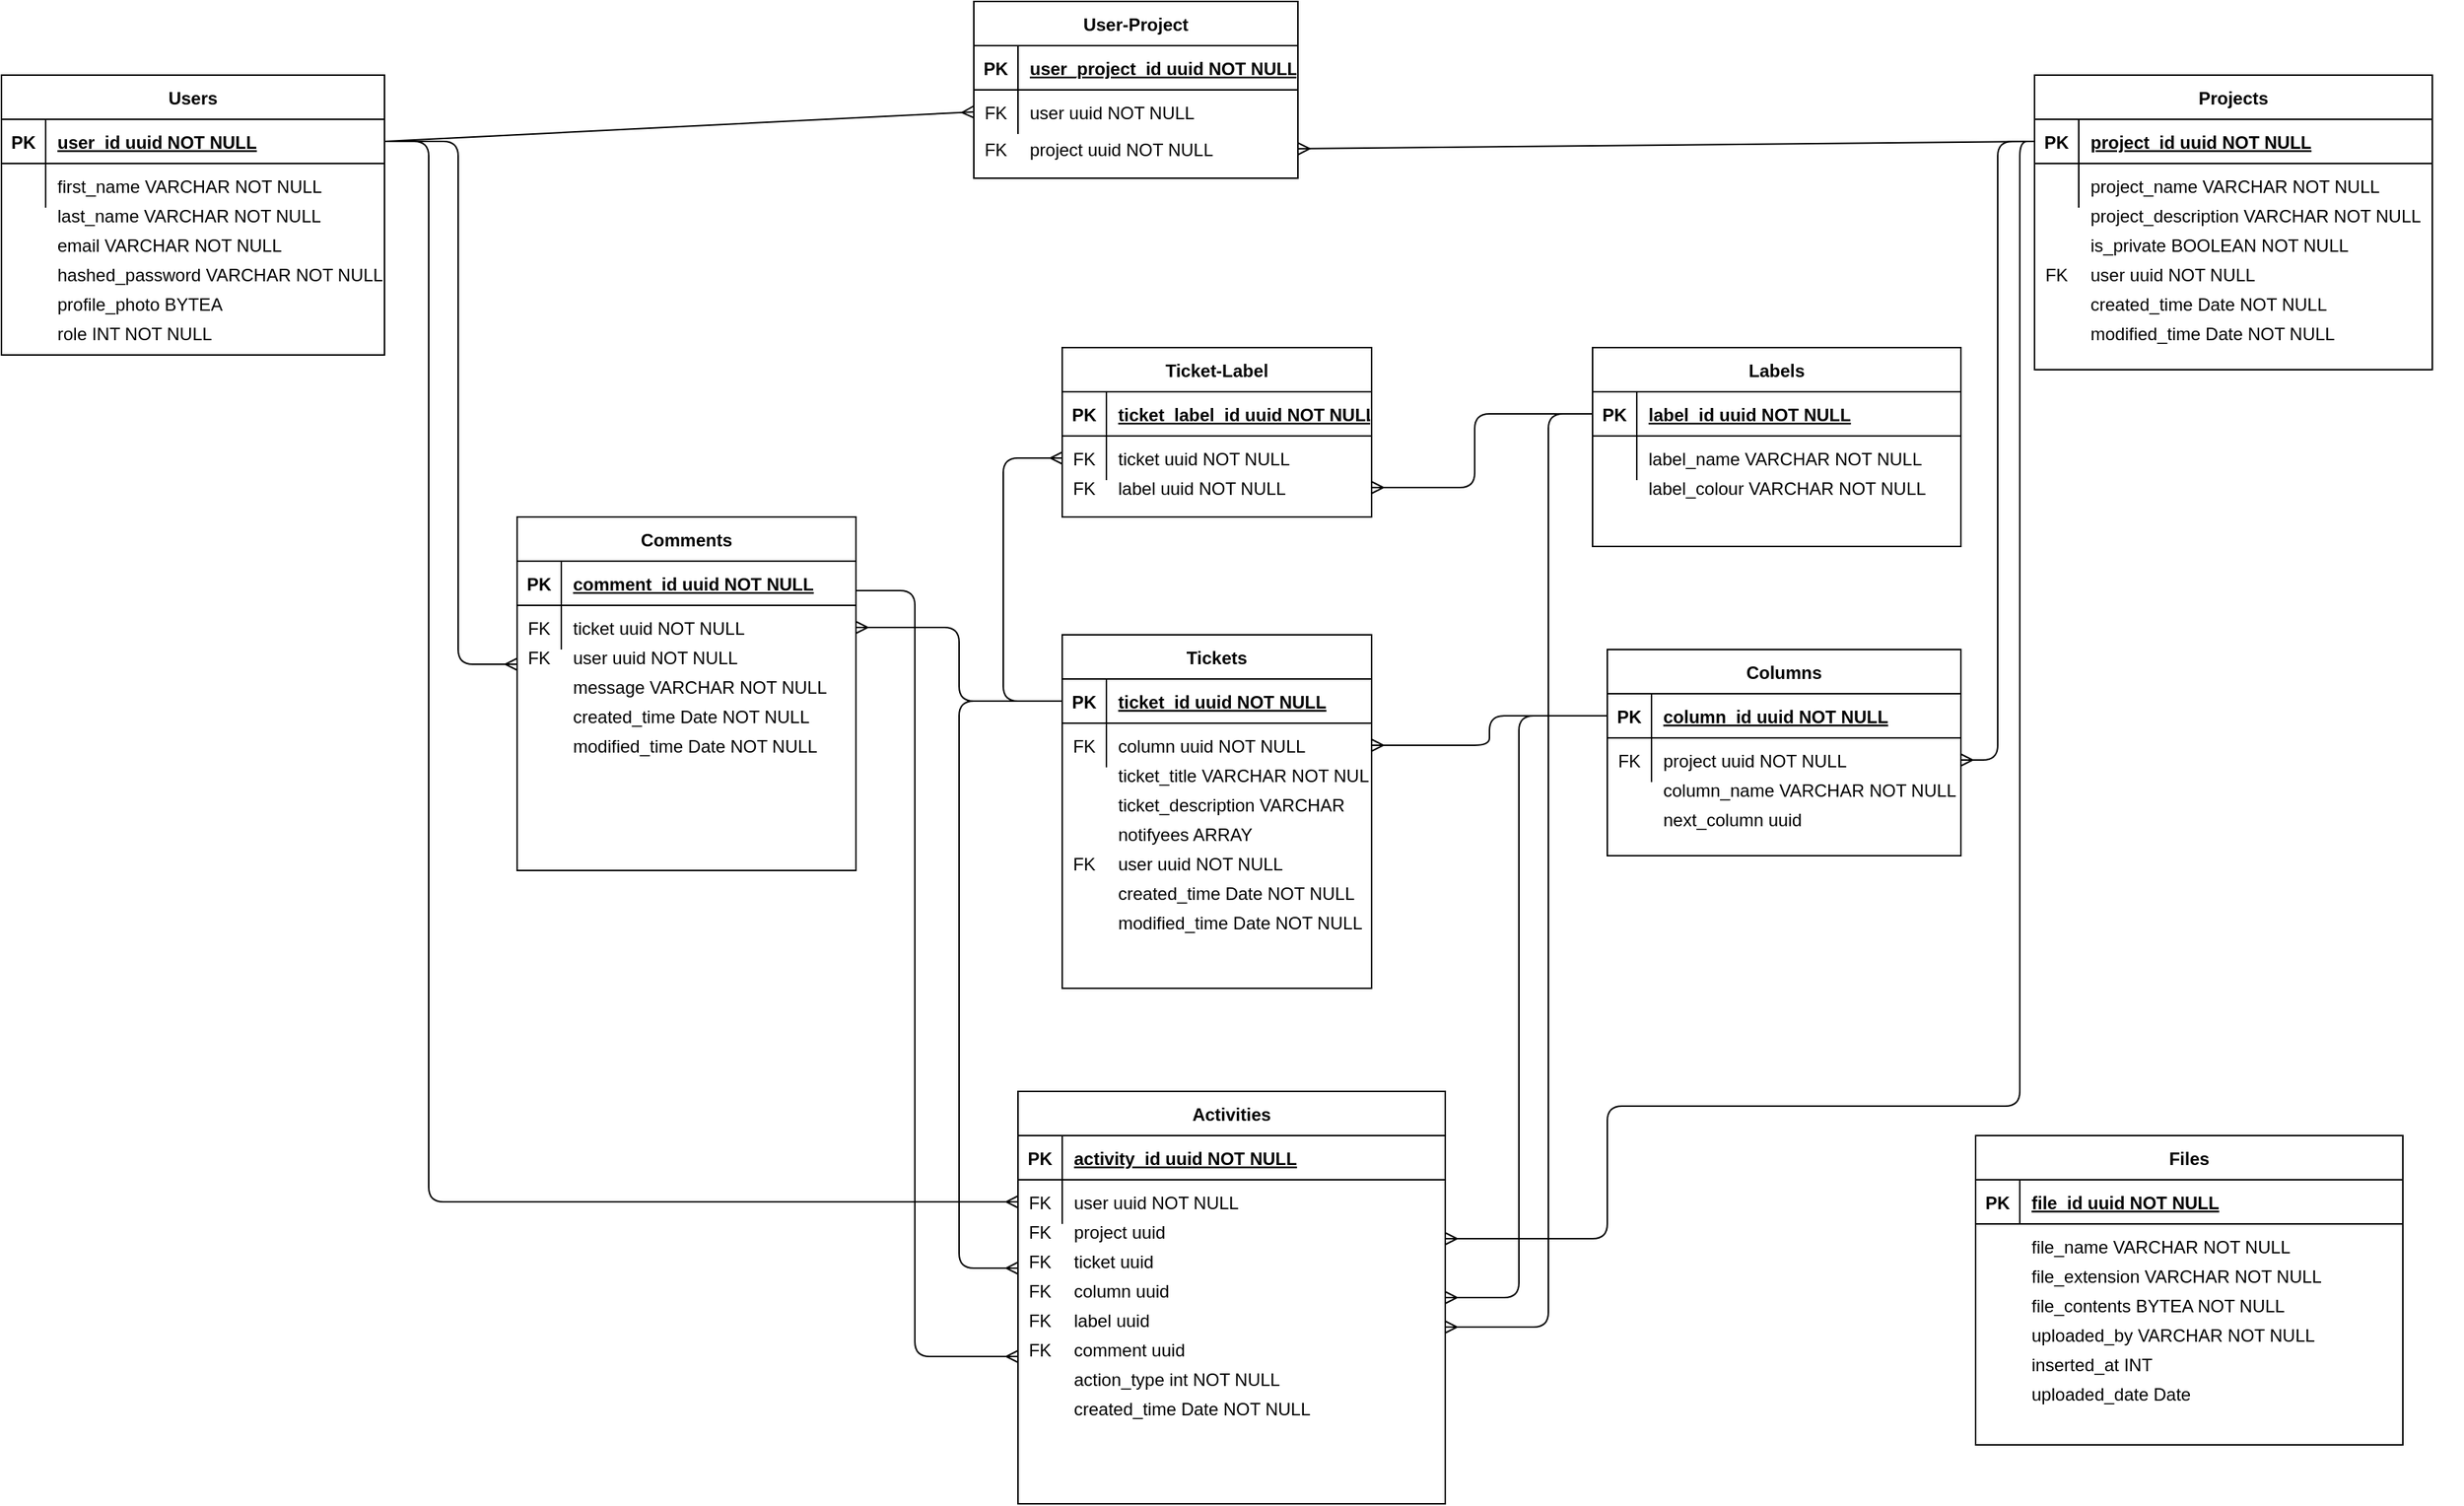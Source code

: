 <mxfile version="13.6.9" type="github">
  <diagram id="R2lEEEUBdFMjLlhIrx00" name="Page-1">
    <mxGraphModel dx="1278" dy="548" grid="1" gridSize="10" guides="1" tooltips="1" connect="1" arrows="1" fold="1" page="1" pageScale="1" pageWidth="850" pageHeight="1100" math="0" shadow="0" extFonts="Permanent Marker^https://fonts.googleapis.com/css?family=Permanent+Marker">
      <root>
        <mxCell id="0" />
        <mxCell id="1" parent="0" />
        <mxCell id="B6y-D5gSoSHr-RNbPVT_-36" value="email VARCHAR NOT NULL" style="shape=partialRectangle;overflow=hidden;connectable=0;fillColor=none;top=0;left=0;bottom=0;right=0;align=left;spacingLeft=6;" parent="1" vertex="1">
          <mxGeometry x="50.0" y="200" width="220" height="30" as="geometry" />
        </mxCell>
        <mxCell id="B6y-D5gSoSHr-RNbPVT_-37" value="hashed_password VARCHAR NOT NULL" style="shape=partialRectangle;overflow=hidden;connectable=0;fillColor=none;top=0;left=0;bottom=0;right=0;align=left;spacingLeft=6;" parent="1" vertex="1">
          <mxGeometry x="50" y="220" width="270" height="30" as="geometry" />
        </mxCell>
        <mxCell id="B6y-D5gSoSHr-RNbPVT_-39" value="" style="shape=partialRectangle;collapsible=0;dropTarget=0;pointerEvents=0;fillColor=none;points=[[0,0.5],[1,0.5]];portConstraint=eastwest;top=0;left=0;right=0;bottom=0;" parent="1" vertex="1">
          <mxGeometry x="20" y="180" width="250.0" height="30" as="geometry" />
        </mxCell>
        <mxCell id="B6y-D5gSoSHr-RNbPVT_-40" value="" style="shape=partialRectangle;overflow=hidden;connectable=0;fillColor=none;top=0;left=0;bottom=0;right=0;" parent="B6y-D5gSoSHr-RNbPVT_-39" vertex="1">
          <mxGeometry width="30.0" height="30" as="geometry" />
        </mxCell>
        <mxCell id="B6y-D5gSoSHr-RNbPVT_-41" value="last_name VARCHAR NOT NULL" style="shape=partialRectangle;overflow=hidden;connectable=0;fillColor=none;top=0;left=0;bottom=0;right=0;align=left;spacingLeft=6;" parent="B6y-D5gSoSHr-RNbPVT_-39" vertex="1">
          <mxGeometry x="30.0" width="220" height="30" as="geometry" />
        </mxCell>
        <mxCell id="B6y-D5gSoSHr-RNbPVT_-42" value="profile_photo BYTEA" style="shape=partialRectangle;overflow=hidden;connectable=0;fillColor=none;top=0;left=0;bottom=0;right=0;align=left;spacingLeft=6;" parent="1" vertex="1">
          <mxGeometry x="50" y="230" width="230" height="50" as="geometry" />
        </mxCell>
        <mxCell id="B6y-D5gSoSHr-RNbPVT_-71" value="" style="shape=partialRectangle;overflow=hidden;connectable=0;fillColor=none;top=0;left=0;bottom=0;right=0;align=left;spacingLeft=6;" parent="1" vertex="1">
          <mxGeometry x="650.0" y="90" width="290.0" height="30" as="geometry" />
        </mxCell>
        <mxCell id="B6y-D5gSoSHr-RNbPVT_-77" value="project_description VARCHAR NOT NULL" style="shape=partialRectangle;overflow=hidden;connectable=0;fillColor=none;top=0;left=0;bottom=0;right=0;align=left;spacingLeft=6;" parent="1" vertex="1">
          <mxGeometry x="1430" y="180" width="240" height="30" as="geometry" />
        </mxCell>
        <mxCell id="B6y-D5gSoSHr-RNbPVT_-79" value="is_private BOOLEAN NOT NULL" style="shape=partialRectangle;overflow=hidden;connectable=0;fillColor=none;top=0;left=0;bottom=0;right=0;align=left;spacingLeft=6;" parent="1" vertex="1">
          <mxGeometry x="1430" y="200" width="240" height="30" as="geometry" />
        </mxCell>
        <mxCell id="B6y-D5gSoSHr-RNbPVT_-88" value="" style="shape=partialRectangle;collapsible=0;dropTarget=0;pointerEvents=0;fillColor=none;points=[[0,0.5],[1,0.5]];portConstraint=eastwest;top=0;left=0;right=0;bottom=0;" parent="1" vertex="1">
          <mxGeometry x="680" y="135" width="280" height="30" as="geometry" />
        </mxCell>
        <mxCell id="B6y-D5gSoSHr-RNbPVT_-89" value="FK" style="shape=partialRectangle;overflow=hidden;connectable=0;fillColor=none;top=0;left=0;bottom=0;right=0;" parent="B6y-D5gSoSHr-RNbPVT_-88" vertex="1">
          <mxGeometry width="30" height="30" as="geometry" />
        </mxCell>
        <mxCell id="B6y-D5gSoSHr-RNbPVT_-90" value="project uuid NOT NULL" style="shape=partialRectangle;overflow=hidden;connectable=0;fillColor=none;top=0;left=0;bottom=0;right=0;align=left;spacingLeft=6;" parent="B6y-D5gSoSHr-RNbPVT_-88" vertex="1">
          <mxGeometry x="30" width="250" height="30" as="geometry" />
        </mxCell>
        <mxCell id="B6y-D5gSoSHr-RNbPVT_-93" value="" style="fontSize=12;html=1;endArrow=ERmany;exitX=1;exitY=0.5;exitDx=0;exitDy=0;entryX=0;entryY=0.5;entryDx=0;entryDy=0;" parent="1" source="C-vyLk0tnHw3VtMMgP7b-24" target="B6y-D5gSoSHr-RNbPVT_-61" edge="1">
          <mxGeometry width="100" height="100" relative="1" as="geometry">
            <mxPoint x="720" y="250" as="sourcePoint" />
            <mxPoint x="820" y="150" as="targetPoint" />
          </mxGeometry>
        </mxCell>
        <mxCell id="B6y-D5gSoSHr-RNbPVT_-111" value="" style="edgeStyle=orthogonalEdgeStyle;fontSize=12;html=1;endArrow=ERmany;endFill=0;exitX=0;exitY=0.5;exitDx=0;exitDy=0;entryX=1;entryY=0.5;entryDx=0;entryDy=0;" parent="1" source="B6y-D5gSoSHr-RNbPVT_-51" target="B6y-D5gSoSHr-RNbPVT_-85" edge="1">
          <mxGeometry width="100" height="100" relative="1" as="geometry">
            <mxPoint x="920" y="740" as="sourcePoint" />
            <mxPoint x="1020" y="640" as="targetPoint" />
          </mxGeometry>
        </mxCell>
        <mxCell id="B6y-D5gSoSHr-RNbPVT_-43" value="Projects" style="shape=table;startSize=30;container=1;collapsible=1;childLayout=tableLayout;fixedRows=1;rowLines=0;fontStyle=1;align=center;resizeLast=1;" parent="1" vertex="1">
          <mxGeometry x="1400" y="100" width="270" height="200" as="geometry" />
        </mxCell>
        <mxCell id="B6y-D5gSoSHr-RNbPVT_-44" value="" style="shape=partialRectangle;collapsible=0;dropTarget=0;pointerEvents=0;fillColor=none;points=[[0,0.5],[1,0.5]];portConstraint=eastwest;top=0;left=0;right=0;bottom=1;" parent="B6y-D5gSoSHr-RNbPVT_-43" vertex="1">
          <mxGeometry y="30" width="270" height="30" as="geometry" />
        </mxCell>
        <mxCell id="B6y-D5gSoSHr-RNbPVT_-45" value="PK" style="shape=partialRectangle;overflow=hidden;connectable=0;fillColor=none;top=0;left=0;bottom=0;right=0;fontStyle=1;" parent="B6y-D5gSoSHr-RNbPVT_-44" vertex="1">
          <mxGeometry width="30.0" height="30" as="geometry" />
        </mxCell>
        <mxCell id="B6y-D5gSoSHr-RNbPVT_-46" value="project_id uuid NOT NULL" style="shape=partialRectangle;overflow=hidden;connectable=0;fillColor=none;top=0;left=0;bottom=0;right=0;align=left;spacingLeft=6;fontStyle=5;" parent="B6y-D5gSoSHr-RNbPVT_-44" vertex="1">
          <mxGeometry x="30.0" width="240.0" height="30" as="geometry" />
        </mxCell>
        <mxCell id="B6y-D5gSoSHr-RNbPVT_-47" value="" style="shape=partialRectangle;collapsible=0;dropTarget=0;pointerEvents=0;fillColor=none;points=[[0,0.5],[1,0.5]];portConstraint=eastwest;top=0;left=0;right=0;bottom=0;" parent="B6y-D5gSoSHr-RNbPVT_-43" vertex="1">
          <mxGeometry y="60" width="270" height="30" as="geometry" />
        </mxCell>
        <mxCell id="B6y-D5gSoSHr-RNbPVT_-48" value="" style="shape=partialRectangle;overflow=hidden;connectable=0;fillColor=none;top=0;left=0;bottom=0;right=0;" parent="B6y-D5gSoSHr-RNbPVT_-47" vertex="1">
          <mxGeometry width="30.0" height="30" as="geometry" />
        </mxCell>
        <mxCell id="B6y-D5gSoSHr-RNbPVT_-49" value="project_name VARCHAR NOT NULL" style="shape=partialRectangle;overflow=hidden;connectable=0;fillColor=none;top=0;left=0;bottom=0;right=0;align=left;spacingLeft=6;" parent="B6y-D5gSoSHr-RNbPVT_-47" vertex="1">
          <mxGeometry x="30.0" width="240.0" height="30" as="geometry" />
        </mxCell>
        <mxCell id="B6y-D5gSoSHr-RNbPVT_-139" value="ticket_title VARCHAR NOT NULL" style="shape=partialRectangle;overflow=hidden;connectable=0;fillColor=none;top=0;left=0;bottom=0;right=0;align=left;spacingLeft=6;" parent="1" vertex="1">
          <mxGeometry x="770" y="560" width="180" height="30" as="geometry" />
        </mxCell>
        <mxCell id="B6y-D5gSoSHr-RNbPVT_-140" value="ticket_description VARCHAR" style="shape=partialRectangle;overflow=hidden;connectable=0;fillColor=none;top=0;left=0;bottom=0;right=0;align=left;spacingLeft=6;" parent="1" vertex="1">
          <mxGeometry x="770" y="580" width="180" height="30" as="geometry" />
        </mxCell>
        <mxCell id="B6y-D5gSoSHr-RNbPVT_-141" value="notifyees ARRAY" style="shape=partialRectangle;overflow=hidden;connectable=0;fillColor=none;top=0;left=0;bottom=0;right=0;align=left;spacingLeft=6;" parent="1" vertex="1">
          <mxGeometry x="770" y="600" width="180" height="30" as="geometry" />
        </mxCell>
        <mxCell id="B6y-D5gSoSHr-RNbPVT_-142" value="FK" style="shape=partialRectangle;overflow=hidden;connectable=0;fillColor=none;top=0;left=0;bottom=0;right=0;" parent="1" vertex="1">
          <mxGeometry x="740" y="365" width="30.0" height="30" as="geometry" />
        </mxCell>
        <mxCell id="B6y-D5gSoSHr-RNbPVT_-143" value="label uuid NOT NULL" style="shape=partialRectangle;overflow=hidden;connectable=0;fillColor=none;top=0;left=0;bottom=0;right=0;align=left;spacingLeft=6;" parent="1" vertex="1">
          <mxGeometry x="770" y="365" width="180" height="30" as="geometry" />
        </mxCell>
        <mxCell id="B6y-D5gSoSHr-RNbPVT_-144" value="" style="fontSize=12;html=1;endArrow=none;startArrow=ERmany;startFill=0;endFill=0;entryX=0;entryY=0.5;entryDx=0;entryDy=0;edgeStyle=orthogonalEdgeStyle;" parent="1" target="B6y-D5gSoSHr-RNbPVT_-129" edge="1">
          <mxGeometry width="100" height="100" relative="1" as="geometry">
            <mxPoint x="950" y="380" as="sourcePoint" />
            <mxPoint x="710" y="575" as="targetPoint" />
            <Array as="points">
              <mxPoint x="1020" y="380" />
              <mxPoint x="1020" y="330" />
            </Array>
          </mxGeometry>
        </mxCell>
        <mxCell id="B6y-D5gSoSHr-RNbPVT_-146" value="user uuid NOT NULL" style="shape=partialRectangle;overflow=hidden;connectable=0;fillColor=none;top=0;left=0;bottom=0;right=0;align=left;spacingLeft=6;" parent="1" vertex="1">
          <mxGeometry x="770" y="620" width="180" height="30" as="geometry" />
        </mxCell>
        <mxCell id="B6y-D5gSoSHr-RNbPVT_-147" value="FK" style="shape=partialRectangle;overflow=hidden;connectable=0;fillColor=none;top=0;left=0;bottom=0;right=0;" parent="1" vertex="1">
          <mxGeometry x="740" y="620" width="30.0" height="30" as="geometry" />
        </mxCell>
        <mxCell id="B6y-D5gSoSHr-RNbPVT_-148" value="user uuid NOT NULL" style="shape=partialRectangle;overflow=hidden;connectable=0;fillColor=none;top=0;left=0;bottom=0;right=0;align=left;spacingLeft=6;" parent="1" vertex="1">
          <mxGeometry x="1430" y="220" width="240" height="30" as="geometry" />
        </mxCell>
        <mxCell id="B6y-D5gSoSHr-RNbPVT_-149" value="FK" style="shape=partialRectangle;overflow=hidden;connectable=0;fillColor=none;top=0;left=0;bottom=0;right=0;" parent="1" vertex="1">
          <mxGeometry x="1400" y="220" width="30.0" height="30" as="geometry" />
        </mxCell>
        <mxCell id="B6y-D5gSoSHr-RNbPVT_-150" value="role INT NOT NULL" style="shape=partialRectangle;overflow=hidden;connectable=0;fillColor=none;top=0;left=0;bottom=0;right=0;align=left;spacingLeft=6;" parent="1" vertex="1">
          <mxGeometry x="50" y="260" width="230" height="30" as="geometry" />
        </mxCell>
        <mxCell id="B6y-D5gSoSHr-RNbPVT_-179" value="FK" style="shape=partialRectangle;overflow=hidden;connectable=0;fillColor=none;top=0;left=0;bottom=0;right=0;" parent="1" vertex="1">
          <mxGeometry x="710" y="870" width="30.0" height="30" as="geometry" />
        </mxCell>
        <mxCell id="B6y-D5gSoSHr-RNbPVT_-180" value="project uuid" style="shape=partialRectangle;overflow=hidden;connectable=0;fillColor=none;top=0;left=0;bottom=0;right=0;align=left;spacingLeft=6;" parent="1" vertex="1">
          <mxGeometry x="740.0" y="870" width="260.0" height="30" as="geometry" />
        </mxCell>
        <mxCell id="B6y-D5gSoSHr-RNbPVT_-181" value="FK" style="shape=partialRectangle;overflow=hidden;connectable=0;fillColor=none;top=0;left=0;bottom=0;right=0;" parent="1" vertex="1">
          <mxGeometry x="710" y="890" width="30.0" height="30" as="geometry" />
        </mxCell>
        <mxCell id="B6y-D5gSoSHr-RNbPVT_-182" value="ticket uuid" style="shape=partialRectangle;overflow=hidden;connectable=0;fillColor=none;top=0;left=0;bottom=0;right=0;align=left;spacingLeft=6;" parent="1" vertex="1">
          <mxGeometry x="740.0" y="890" width="260.0" height="30" as="geometry" />
        </mxCell>
        <mxCell id="B6y-D5gSoSHr-RNbPVT_-183" value="FK" style="shape=partialRectangle;overflow=hidden;connectable=0;fillColor=none;top=0;left=0;bottom=0;right=0;" parent="1" vertex="1">
          <mxGeometry x="710" y="910" width="30.0" height="30" as="geometry" />
        </mxCell>
        <mxCell id="B6y-D5gSoSHr-RNbPVT_-184" value="column uuid" style="shape=partialRectangle;overflow=hidden;connectable=0;fillColor=none;top=0;left=0;bottom=0;right=0;align=left;spacingLeft=6;" parent="1" vertex="1">
          <mxGeometry x="740.0" y="910" width="260.0" height="30" as="geometry" />
        </mxCell>
        <mxCell id="B6y-D5gSoSHr-RNbPVT_-187" value="FK" style="shape=partialRectangle;overflow=hidden;connectable=0;fillColor=none;top=0;left=0;bottom=0;right=0;" parent="1" vertex="1">
          <mxGeometry x="710" y="930" width="30.0" height="30" as="geometry" />
        </mxCell>
        <mxCell id="B6y-D5gSoSHr-RNbPVT_-188" value="label uuid" style="shape=partialRectangle;overflow=hidden;connectable=0;fillColor=none;top=0;left=0;bottom=0;right=0;align=left;spacingLeft=6;" parent="1" vertex="1">
          <mxGeometry x="740.0" y="930" width="260.0" height="30" as="geometry" />
        </mxCell>
        <mxCell id="B6y-D5gSoSHr-RNbPVT_-189" value="action_type int NOT NULL" style="shape=partialRectangle;overflow=hidden;connectable=0;fillColor=none;top=0;left=0;bottom=0;right=0;align=left;spacingLeft=6;" parent="1" vertex="1">
          <mxGeometry x="740.0" y="970" width="260.0" height="30" as="geometry" />
        </mxCell>
        <mxCell id="B6y-D5gSoSHr-RNbPVT_-190" value="created_time Date NOT NULL" style="shape=partialRectangle;overflow=hidden;connectable=0;fillColor=none;top=0;left=0;bottom=0;right=0;align=left;spacingLeft=6;" parent="1" vertex="1">
          <mxGeometry x="740.0" y="990" width="260.0" height="30" as="geometry" />
        </mxCell>
        <mxCell id="B6y-D5gSoSHr-RNbPVT_-192" value="created_time Date NOT NULL" style="shape=partialRectangle;overflow=hidden;connectable=0;fillColor=none;top=0;left=0;bottom=0;right=0;align=left;spacingLeft=6;" parent="1" vertex="1">
          <mxGeometry x="770" y="640" width="180" height="30" as="geometry" />
        </mxCell>
        <mxCell id="B6y-D5gSoSHr-RNbPVT_-193" value="modified_time Date NOT NULL" style="shape=partialRectangle;overflow=hidden;connectable=0;fillColor=none;top=0;left=0;bottom=0;right=0;align=left;spacingLeft=6;" parent="1" vertex="1">
          <mxGeometry x="770" y="660" width="180" height="30" as="geometry" />
        </mxCell>
        <mxCell id="B6y-D5gSoSHr-RNbPVT_-194" value="FK" style="shape=partialRectangle;overflow=hidden;connectable=0;fillColor=none;top=0;left=0;bottom=0;right=0;" parent="1" vertex="1">
          <mxGeometry x="710" y="950" width="30.0" height="30" as="geometry" />
        </mxCell>
        <mxCell id="B6y-D5gSoSHr-RNbPVT_-195" value="comment uuid" style="shape=partialRectangle;overflow=hidden;connectable=0;fillColor=none;top=0;left=0;bottom=0;right=0;align=left;spacingLeft=6;" parent="1" vertex="1">
          <mxGeometry x="740.0" y="950" width="260.0" height="30" as="geometry" />
        </mxCell>
        <mxCell id="B6y-D5gSoSHr-RNbPVT_-196" value="FK" style="shape=partialRectangle;overflow=hidden;connectable=0;fillColor=none;top=0;left=0;bottom=0;right=0;" parent="1" vertex="1">
          <mxGeometry x="370" y="480" width="30.0" height="30" as="geometry" />
        </mxCell>
        <mxCell id="B6y-D5gSoSHr-RNbPVT_-197" value="user uuid NOT NULL" style="shape=partialRectangle;overflow=hidden;connectable=0;fillColor=none;top=0;left=0;bottom=0;right=0;align=left;spacingLeft=6;" parent="1" vertex="1">
          <mxGeometry x="400.0" y="480" width="260.0" height="30" as="geometry" />
        </mxCell>
        <mxCell id="B6y-D5gSoSHr-RNbPVT_-198" value="message VARCHAR NOT NULL" style="shape=partialRectangle;overflow=hidden;connectable=0;fillColor=none;top=0;left=0;bottom=0;right=0;align=left;spacingLeft=6;" parent="1" vertex="1">
          <mxGeometry x="400.0" y="500" width="260.0" height="30" as="geometry" />
        </mxCell>
        <mxCell id="B6y-D5gSoSHr-RNbPVT_-199" value="created_time Date NOT NULL" style="shape=partialRectangle;overflow=hidden;connectable=0;fillColor=none;top=0;left=0;bottom=0;right=0;align=left;spacingLeft=6;" parent="1" vertex="1">
          <mxGeometry x="400.0" y="520" width="260.0" height="30" as="geometry" />
        </mxCell>
        <mxCell id="B6y-D5gSoSHr-RNbPVT_-200" value="modified_time Date NOT NULL" style="shape=partialRectangle;overflow=hidden;connectable=0;fillColor=none;top=0;left=0;bottom=0;right=0;align=left;spacingLeft=6;" parent="1" vertex="1">
          <mxGeometry x="400.0" y="540" width="260.0" height="30" as="geometry" />
        </mxCell>
        <mxCell id="B6y-D5gSoSHr-RNbPVT_-222" value="created_time Date NOT NULL" style="shape=partialRectangle;overflow=hidden;connectable=0;fillColor=none;top=0;left=0;bottom=0;right=0;align=left;spacingLeft=6;" parent="1" vertex="1">
          <mxGeometry x="1430.0" y="240" width="260.0" height="30" as="geometry" />
        </mxCell>
        <mxCell id="B6y-D5gSoSHr-RNbPVT_-223" value="modified_time Date NOT NULL" style="shape=partialRectangle;overflow=hidden;connectable=0;fillColor=none;top=0;left=0;bottom=0;right=0;align=left;spacingLeft=6;" parent="1" vertex="1">
          <mxGeometry x="1430.0" y="260" width="260.0" height="30" as="geometry" />
        </mxCell>
        <mxCell id="B6y-D5gSoSHr-RNbPVT_-224" value="file_name VARCHAR NOT NULL" style="shape=partialRectangle;overflow=hidden;connectable=0;fillColor=none;top=0;left=0;bottom=0;right=0;align=left;spacingLeft=6;" parent="1" vertex="1">
          <mxGeometry x="1390.0" y="880" width="260.0" height="30" as="geometry" />
        </mxCell>
        <mxCell id="B6y-D5gSoSHr-RNbPVT_-225" value="uploaded_date Date" style="shape=partialRectangle;overflow=hidden;connectable=0;fillColor=none;top=0;left=0;bottom=0;right=0;align=left;spacingLeft=6;" parent="1" vertex="1">
          <mxGeometry x="1390.0" y="980" width="260.0" height="30" as="geometry" />
        </mxCell>
        <mxCell id="B6y-D5gSoSHr-RNbPVT_-226" value="file_extension VARCHAR NOT NULL" style="shape=partialRectangle;overflow=hidden;connectable=0;fillColor=none;top=0;left=0;bottom=0;right=0;align=left;spacingLeft=6;" parent="1" vertex="1">
          <mxGeometry x="1390.0" y="900" width="260.0" height="30" as="geometry" />
        </mxCell>
        <mxCell id="PhbG-IJdiTOJx_OGz-Nv-1" value="file_contents BYTEA NOT NULL" style="shape=partialRectangle;overflow=hidden;connectable=0;fillColor=none;top=0;left=0;bottom=0;right=0;align=left;spacingLeft=6;" parent="1" vertex="1">
          <mxGeometry x="1390.0" y="920" width="260.0" height="30" as="geometry" />
        </mxCell>
        <mxCell id="PhbG-IJdiTOJx_OGz-Nv-2" value="uploaded_by VARCHAR NOT NULL" style="shape=partialRectangle;overflow=hidden;connectable=0;fillColor=none;top=0;left=0;bottom=0;right=0;align=left;spacingLeft=6;" parent="1" vertex="1">
          <mxGeometry x="1390.0" y="940" width="260.0" height="30" as="geometry" />
        </mxCell>
        <mxCell id="PhbG-IJdiTOJx_OGz-Nv-3" value="inserted_at INT" style="shape=partialRectangle;overflow=hidden;connectable=0;fillColor=none;top=0;left=0;bottom=0;right=0;align=left;spacingLeft=6;" parent="1" vertex="1">
          <mxGeometry x="1390.0" y="960" width="260.0" height="30" as="geometry" />
        </mxCell>
        <mxCell id="B6y-D5gSoSHr-RNbPVT_-57" value="User-Project" style="shape=table;startSize=30;container=1;collapsible=1;childLayout=tableLayout;fixedRows=1;rowLines=0;fontStyle=1;align=center;resizeLast=1;" parent="1" vertex="1">
          <mxGeometry x="680" y="50" width="220" height="120" as="geometry" />
        </mxCell>
        <mxCell id="B6y-D5gSoSHr-RNbPVT_-58" value="" style="shape=partialRectangle;collapsible=0;dropTarget=0;pointerEvents=0;fillColor=none;points=[[0,0.5],[1,0.5]];portConstraint=eastwest;top=0;left=0;right=0;bottom=1;" parent="B6y-D5gSoSHr-RNbPVT_-57" vertex="1">
          <mxGeometry y="30" width="220" height="30" as="geometry" />
        </mxCell>
        <mxCell id="B6y-D5gSoSHr-RNbPVT_-59" value="PK" style="shape=partialRectangle;overflow=hidden;connectable=0;fillColor=none;top=0;left=0;bottom=0;right=0;fontStyle=1;" parent="B6y-D5gSoSHr-RNbPVT_-58" vertex="1">
          <mxGeometry width="30" height="30" as="geometry" />
        </mxCell>
        <mxCell id="B6y-D5gSoSHr-RNbPVT_-60" value="user_project_id uuid NOT NULL" style="shape=partialRectangle;overflow=hidden;connectable=0;fillColor=none;top=0;left=0;bottom=0;right=0;align=left;spacingLeft=6;fontStyle=5;" parent="B6y-D5gSoSHr-RNbPVT_-58" vertex="1">
          <mxGeometry x="30" width="190" height="30" as="geometry" />
        </mxCell>
        <mxCell id="B6y-D5gSoSHr-RNbPVT_-61" value="" style="shape=partialRectangle;collapsible=0;dropTarget=0;pointerEvents=0;fillColor=none;points=[[0,0.5],[1,0.5]];portConstraint=eastwest;top=0;left=0;right=0;bottom=0;" parent="B6y-D5gSoSHr-RNbPVT_-57" vertex="1">
          <mxGeometry y="60" width="220" height="30" as="geometry" />
        </mxCell>
        <mxCell id="B6y-D5gSoSHr-RNbPVT_-62" value="FK" style="shape=partialRectangle;overflow=hidden;connectable=0;fillColor=none;top=0;left=0;bottom=0;right=0;" parent="B6y-D5gSoSHr-RNbPVT_-61" vertex="1">
          <mxGeometry width="30" height="30" as="geometry" />
        </mxCell>
        <mxCell id="B6y-D5gSoSHr-RNbPVT_-63" value="user uuid NOT NULL" style="shape=partialRectangle;overflow=hidden;connectable=0;fillColor=none;top=0;left=0;bottom=0;right=0;align=left;spacingLeft=6;" parent="B6y-D5gSoSHr-RNbPVT_-61" vertex="1">
          <mxGeometry x="30" width="190" height="30" as="geometry" />
        </mxCell>
        <mxCell id="C-vyLk0tnHw3VtMMgP7b-23" value="Users" style="shape=table;startSize=30;container=1;collapsible=1;childLayout=tableLayout;fixedRows=1;rowLines=0;fontStyle=1;align=center;resizeLast=1;" parent="1" vertex="1">
          <mxGeometry x="20" y="100" width="260" height="190.0" as="geometry" />
        </mxCell>
        <mxCell id="C-vyLk0tnHw3VtMMgP7b-24" value="" style="shape=partialRectangle;collapsible=0;dropTarget=0;pointerEvents=0;fillColor=none;points=[[0,0.5],[1,0.5]];portConstraint=eastwest;top=0;left=0;right=0;bottom=1;" parent="C-vyLk0tnHw3VtMMgP7b-23" vertex="1">
          <mxGeometry y="30" width="260" height="30" as="geometry" />
        </mxCell>
        <mxCell id="C-vyLk0tnHw3VtMMgP7b-25" value="PK" style="shape=partialRectangle;overflow=hidden;connectable=0;fillColor=none;top=0;left=0;bottom=0;right=0;fontStyle=1;" parent="C-vyLk0tnHw3VtMMgP7b-24" vertex="1">
          <mxGeometry width="30.0" height="30" as="geometry" />
        </mxCell>
        <mxCell id="C-vyLk0tnHw3VtMMgP7b-26" value="user_id uuid NOT NULL" style="shape=partialRectangle;overflow=hidden;connectable=0;fillColor=none;top=0;left=0;bottom=0;right=0;align=left;spacingLeft=6;fontStyle=5;" parent="C-vyLk0tnHw3VtMMgP7b-24" vertex="1">
          <mxGeometry x="30.0" width="230.0" height="30" as="geometry" />
        </mxCell>
        <mxCell id="C-vyLk0tnHw3VtMMgP7b-27" value="" style="shape=partialRectangle;collapsible=0;dropTarget=0;pointerEvents=0;fillColor=none;points=[[0,0.5],[1,0.5]];portConstraint=eastwest;top=0;left=0;right=0;bottom=0;" parent="C-vyLk0tnHw3VtMMgP7b-23" vertex="1">
          <mxGeometry y="60" width="260" height="30" as="geometry" />
        </mxCell>
        <mxCell id="C-vyLk0tnHw3VtMMgP7b-28" value="" style="shape=partialRectangle;overflow=hidden;connectable=0;fillColor=none;top=0;left=0;bottom=0;right=0;" parent="C-vyLk0tnHw3VtMMgP7b-27" vertex="1">
          <mxGeometry width="30.0" height="30" as="geometry" />
        </mxCell>
        <mxCell id="C-vyLk0tnHw3VtMMgP7b-29" value="first_name VARCHAR NOT NULL" style="shape=partialRectangle;overflow=hidden;connectable=0;fillColor=none;top=0;left=0;bottom=0;right=0;align=left;spacingLeft=6;" parent="C-vyLk0tnHw3VtMMgP7b-27" vertex="1">
          <mxGeometry x="30.0" width="230.0" height="30" as="geometry" />
        </mxCell>
        <mxCell id="PhbG-IJdiTOJx_OGz-Nv-7" value="" style="fontSize=12;html=1;endArrow=ERmany;exitX=0;exitY=0.5;exitDx=0;exitDy=0;endFill=0;" parent="1" source="B6y-D5gSoSHr-RNbPVT_-44" edge="1">
          <mxGeometry width="100" height="100" relative="1" as="geometry">
            <mxPoint x="1070" y="190" as="sourcePoint" />
            <mxPoint x="900" y="150" as="targetPoint" />
          </mxGeometry>
        </mxCell>
        <mxCell id="PhbG-IJdiTOJx_OGz-Nv-9" value="" style="edgeStyle=orthogonalEdgeStyle;fontSize=12;html=1;endArrow=ERmany;entryX=1;entryY=0.5;entryDx=0;entryDy=0;" parent="1" source="B6y-D5gSoSHr-RNbPVT_-44" target="B6y-D5gSoSHr-RNbPVT_-54" edge="1">
          <mxGeometry width="100" height="100" relative="1" as="geometry">
            <mxPoint x="1390" y="150" as="sourcePoint" />
            <mxPoint x="1330" y="360" as="targetPoint" />
          </mxGeometry>
        </mxCell>
        <mxCell id="PhbG-IJdiTOJx_OGz-Nv-14" value="column_name VARCHAR NOT NULL" style="shape=partialRectangle;overflow=hidden;connectable=0;fillColor=none;top=0;left=0;bottom=0;right=0;align=left;spacingLeft=6;" parent="1" vertex="1">
          <mxGeometry x="1140.0" y="570" width="210.0" height="30" as="geometry" />
        </mxCell>
        <mxCell id="PhbG-IJdiTOJx_OGz-Nv-15" value="next_column uuid " style="shape=partialRectangle;overflow=hidden;connectable=0;fillColor=none;top=0;left=0;bottom=0;right=0;align=left;spacingLeft=6;" parent="1" vertex="1">
          <mxGeometry x="1140.0" y="590" width="210.0" height="30" as="geometry" />
        </mxCell>
        <mxCell id="B6y-D5gSoSHr-RNbPVT_-151" value="Comments" style="shape=table;startSize=30;container=1;collapsible=1;childLayout=tableLayout;fixedRows=1;rowLines=0;fontStyle=1;align=center;resizeLast=1;" parent="1" vertex="1">
          <mxGeometry x="370" y="400" width="230" height="240" as="geometry" />
        </mxCell>
        <mxCell id="B6y-D5gSoSHr-RNbPVT_-152" value="" style="shape=partialRectangle;collapsible=0;dropTarget=0;pointerEvents=0;fillColor=none;points=[[0,0.5],[1,0.5]];portConstraint=eastwest;top=0;left=0;right=0;bottom=1;" parent="B6y-D5gSoSHr-RNbPVT_-151" vertex="1">
          <mxGeometry y="30" width="230" height="30" as="geometry" />
        </mxCell>
        <mxCell id="B6y-D5gSoSHr-RNbPVT_-153" value="PK" style="shape=partialRectangle;overflow=hidden;connectable=0;fillColor=none;top=0;left=0;bottom=0;right=0;fontStyle=1;" parent="B6y-D5gSoSHr-RNbPVT_-152" vertex="1">
          <mxGeometry width="30.0" height="30" as="geometry" />
        </mxCell>
        <mxCell id="B6y-D5gSoSHr-RNbPVT_-154" value="comment_id uuid NOT NULL" style="shape=partialRectangle;overflow=hidden;connectable=0;fillColor=none;top=0;left=0;bottom=0;right=0;align=left;spacingLeft=6;fontStyle=5;" parent="B6y-D5gSoSHr-RNbPVT_-152" vertex="1">
          <mxGeometry x="30.0" width="200.0" height="30" as="geometry" />
        </mxCell>
        <mxCell id="B6y-D5gSoSHr-RNbPVT_-155" value="" style="shape=partialRectangle;collapsible=0;dropTarget=0;pointerEvents=0;fillColor=none;points=[[0,0.5],[1,0.5]];portConstraint=eastwest;top=0;left=0;right=0;bottom=0;" parent="B6y-D5gSoSHr-RNbPVT_-151" vertex="1">
          <mxGeometry y="60" width="230" height="30" as="geometry" />
        </mxCell>
        <mxCell id="B6y-D5gSoSHr-RNbPVT_-156" value="FK" style="shape=partialRectangle;overflow=hidden;connectable=0;fillColor=none;top=0;left=0;bottom=0;right=0;" parent="B6y-D5gSoSHr-RNbPVT_-155" vertex="1">
          <mxGeometry width="30.0" height="30" as="geometry" />
        </mxCell>
        <mxCell id="B6y-D5gSoSHr-RNbPVT_-157" value="ticket uuid NOT NULL" style="shape=partialRectangle;overflow=hidden;connectable=0;fillColor=none;top=0;left=0;bottom=0;right=0;align=left;spacingLeft=6;" parent="B6y-D5gSoSHr-RNbPVT_-155" vertex="1">
          <mxGeometry x="30.0" width="200.0" height="30" as="geometry" />
        </mxCell>
        <mxCell id="PhbG-IJdiTOJx_OGz-Nv-21" value="" style="edgeStyle=orthogonalEdgeStyle;fontSize=12;html=1;endArrow=none;startArrow=ERmany;startFill=0;endFill=0;entryX=0;entryY=0.5;entryDx=0;entryDy=0;exitX=1;exitY=0.5;exitDx=0;exitDy=0;" parent="1" source="B6y-D5gSoSHr-RNbPVT_-155" target="B6y-D5gSoSHr-RNbPVT_-82" edge="1">
          <mxGeometry width="100" height="100" relative="1" as="geometry">
            <mxPoint x="610" y="430" as="sourcePoint" />
            <mxPoint x="710" y="330" as="targetPoint" />
          </mxGeometry>
        </mxCell>
        <mxCell id="PhbG-IJdiTOJx_OGz-Nv-22" value="" style="edgeStyle=orthogonalEdgeStyle;fontSize=12;html=1;endArrow=ERmany;exitX=1;exitY=0.5;exitDx=0;exitDy=0;entryX=0;entryY=0.5;entryDx=0;entryDy=0;" parent="1" source="C-vyLk0tnHw3VtMMgP7b-24" target="B6y-D5gSoSHr-RNbPVT_-125" edge="1">
          <mxGeometry width="100" height="100" relative="1" as="geometry">
            <mxPoint x="290" y="155" as="sourcePoint" />
            <mxPoint x="330" y="780" as="targetPoint" />
            <Array as="points">
              <mxPoint x="310" y="145" />
              <mxPoint x="310" y="865" />
            </Array>
          </mxGeometry>
        </mxCell>
        <mxCell id="PhbG-IJdiTOJx_OGz-Nv-23" value="" style="edgeStyle=orthogonalEdgeStyle;fontSize=12;html=1;endArrow=ERmany;exitX=1;exitY=0.5;exitDx=0;exitDy=0;" parent="1" source="C-vyLk0tnHw3VtMMgP7b-24" edge="1">
          <mxGeometry width="100" height="100" relative="1" as="geometry">
            <mxPoint x="330" y="150" as="sourcePoint" />
            <mxPoint x="370" y="500" as="targetPoint" />
            <Array as="points">
              <mxPoint x="330" y="145" />
              <mxPoint x="330" y="500" />
            </Array>
          </mxGeometry>
        </mxCell>
        <mxCell id="PhbG-IJdiTOJx_OGz-Nv-24" value="" style="edgeStyle=orthogonalEdgeStyle;fontSize=12;html=1;endArrow=ERmany;exitX=0;exitY=0.5;exitDx=0;exitDy=0;" parent="1" source="B6y-D5gSoSHr-RNbPVT_-82" edge="1">
          <mxGeometry width="100" height="100" relative="1" as="geometry">
            <mxPoint x="690" y="380" as="sourcePoint" />
            <mxPoint x="710" y="910" as="targetPoint" />
            <Array as="points">
              <mxPoint x="670" y="525" />
              <mxPoint x="670" y="910" />
            </Array>
          </mxGeometry>
        </mxCell>
        <mxCell id="PhbG-IJdiTOJx_OGz-Nv-25" value="" style="edgeStyle=orthogonalEdgeStyle;fontSize=12;html=1;endArrow=none;startArrow=ERmany;startFill=0;endFill=0;entryX=0;entryY=0.5;entryDx=0;entryDy=0;exitX=1;exitY=0.5;exitDx=0;exitDy=0;" parent="1" source="B6y-D5gSoSHr-RNbPVT_-121" target="B6y-D5gSoSHr-RNbPVT_-51" edge="1">
          <mxGeometry width="100" height="100" relative="1" as="geometry">
            <mxPoint x="930" y="905" as="sourcePoint" />
            <mxPoint x="1030" y="805" as="targetPoint" />
            <Array as="points">
              <mxPoint x="1050" y="930" />
              <mxPoint x="1050" y="535" />
            </Array>
          </mxGeometry>
        </mxCell>
        <mxCell id="B6y-D5gSoSHr-RNbPVT_-81" value="Tickets" style="shape=table;startSize=30;container=1;collapsible=1;childLayout=tableLayout;fixedRows=1;rowLines=0;fontStyle=1;align=center;resizeLast=1;" parent="1" vertex="1">
          <mxGeometry x="740" y="480" width="210" height="240" as="geometry" />
        </mxCell>
        <mxCell id="B6y-D5gSoSHr-RNbPVT_-82" value="" style="shape=partialRectangle;collapsible=0;dropTarget=0;pointerEvents=0;fillColor=none;points=[[0,0.5],[1,0.5]];portConstraint=eastwest;top=0;left=0;right=0;bottom=1;" parent="B6y-D5gSoSHr-RNbPVT_-81" vertex="1">
          <mxGeometry y="30" width="210" height="30" as="geometry" />
        </mxCell>
        <mxCell id="B6y-D5gSoSHr-RNbPVT_-83" value="PK" style="shape=partialRectangle;overflow=hidden;connectable=0;fillColor=none;top=0;left=0;bottom=0;right=0;fontStyle=1;" parent="B6y-D5gSoSHr-RNbPVT_-82" vertex="1">
          <mxGeometry width="30.0" height="30" as="geometry" />
        </mxCell>
        <mxCell id="B6y-D5gSoSHr-RNbPVT_-84" value="ticket_id uuid NOT NULL" style="shape=partialRectangle;overflow=hidden;connectable=0;fillColor=none;top=0;left=0;bottom=0;right=0;align=left;spacingLeft=6;fontStyle=5;" parent="B6y-D5gSoSHr-RNbPVT_-82" vertex="1">
          <mxGeometry x="30.0" width="180.0" height="30" as="geometry" />
        </mxCell>
        <mxCell id="B6y-D5gSoSHr-RNbPVT_-85" value="" style="shape=partialRectangle;collapsible=0;dropTarget=0;pointerEvents=0;fillColor=none;points=[[0,0.5],[1,0.5]];portConstraint=eastwest;top=0;left=0;right=0;bottom=0;" parent="B6y-D5gSoSHr-RNbPVT_-81" vertex="1">
          <mxGeometry y="60" width="210" height="30" as="geometry" />
        </mxCell>
        <mxCell id="B6y-D5gSoSHr-RNbPVT_-86" value="FK" style="shape=partialRectangle;overflow=hidden;connectable=0;fillColor=none;top=0;left=0;bottom=0;right=0;" parent="B6y-D5gSoSHr-RNbPVT_-85" vertex="1">
          <mxGeometry width="30.0" height="30" as="geometry" />
        </mxCell>
        <mxCell id="B6y-D5gSoSHr-RNbPVT_-87" value="column uuid NOT NULL" style="shape=partialRectangle;overflow=hidden;connectable=0;fillColor=none;top=0;left=0;bottom=0;right=0;align=left;spacingLeft=6;" parent="B6y-D5gSoSHr-RNbPVT_-85" vertex="1">
          <mxGeometry x="30.0" width="180.0" height="30" as="geometry" />
        </mxCell>
        <mxCell id="B6y-D5gSoSHr-RNbPVT_-50" value="Columns" style="shape=table;startSize=30;container=1;collapsible=1;childLayout=tableLayout;fixedRows=1;rowLines=0;fontStyle=1;align=center;resizeLast=1;" parent="1" vertex="1">
          <mxGeometry x="1110" y="490" width="240" height="140" as="geometry" />
        </mxCell>
        <mxCell id="B6y-D5gSoSHr-RNbPVT_-51" value="" style="shape=partialRectangle;collapsible=0;dropTarget=0;pointerEvents=0;fillColor=none;points=[[0,0.5],[1,0.5]];portConstraint=eastwest;top=0;left=0;right=0;bottom=1;" parent="B6y-D5gSoSHr-RNbPVT_-50" vertex="1">
          <mxGeometry y="30" width="240" height="30" as="geometry" />
        </mxCell>
        <mxCell id="B6y-D5gSoSHr-RNbPVT_-52" value="PK" style="shape=partialRectangle;overflow=hidden;connectable=0;fillColor=none;top=0;left=0;bottom=0;right=0;fontStyle=1;" parent="B6y-D5gSoSHr-RNbPVT_-51" vertex="1">
          <mxGeometry width="30.0" height="30" as="geometry" />
        </mxCell>
        <mxCell id="B6y-D5gSoSHr-RNbPVT_-53" value="column_id uuid NOT NULL" style="shape=partialRectangle;overflow=hidden;connectable=0;fillColor=none;top=0;left=0;bottom=0;right=0;align=left;spacingLeft=6;fontStyle=5;" parent="B6y-D5gSoSHr-RNbPVT_-51" vertex="1">
          <mxGeometry x="30.0" width="210.0" height="30" as="geometry" />
        </mxCell>
        <mxCell id="B6y-D5gSoSHr-RNbPVT_-54" value="" style="shape=partialRectangle;collapsible=0;dropTarget=0;pointerEvents=0;fillColor=none;points=[[0,0.5],[1,0.5]];portConstraint=eastwest;top=0;left=0;right=0;bottom=0;" parent="B6y-D5gSoSHr-RNbPVT_-50" vertex="1">
          <mxGeometry y="60" width="240" height="30" as="geometry" />
        </mxCell>
        <mxCell id="B6y-D5gSoSHr-RNbPVT_-55" value="FK" style="shape=partialRectangle;overflow=hidden;connectable=0;fillColor=none;top=0;left=0;bottom=0;right=0;" parent="B6y-D5gSoSHr-RNbPVT_-54" vertex="1">
          <mxGeometry width="30.0" height="30" as="geometry" />
        </mxCell>
        <mxCell id="B6y-D5gSoSHr-RNbPVT_-56" value="project uuid NOT NULL" style="shape=partialRectangle;overflow=hidden;connectable=0;fillColor=none;top=0;left=0;bottom=0;right=0;align=left;spacingLeft=6;" parent="B6y-D5gSoSHr-RNbPVT_-54" vertex="1">
          <mxGeometry x="30.0" width="210.0" height="30" as="geometry" />
        </mxCell>
        <mxCell id="B6y-D5gSoSHr-RNbPVT_-121" value="Activities" style="shape=table;startSize=30;container=1;collapsible=1;childLayout=tableLayout;fixedRows=1;rowLines=0;fontStyle=1;align=center;resizeLast=1;" parent="1" vertex="1">
          <mxGeometry x="710" y="790" width="290" height="280" as="geometry" />
        </mxCell>
        <mxCell id="B6y-D5gSoSHr-RNbPVT_-122" value="" style="shape=partialRectangle;collapsible=0;dropTarget=0;pointerEvents=0;fillColor=none;points=[[0,0.5],[1,0.5]];portConstraint=eastwest;top=0;left=0;right=0;bottom=1;" parent="B6y-D5gSoSHr-RNbPVT_-121" vertex="1">
          <mxGeometry y="30" width="290" height="30" as="geometry" />
        </mxCell>
        <mxCell id="B6y-D5gSoSHr-RNbPVT_-123" value="PK" style="shape=partialRectangle;overflow=hidden;connectable=0;fillColor=none;top=0;left=0;bottom=0;right=0;fontStyle=1;" parent="B6y-D5gSoSHr-RNbPVT_-122" vertex="1">
          <mxGeometry width="30.0" height="30" as="geometry" />
        </mxCell>
        <mxCell id="B6y-D5gSoSHr-RNbPVT_-124" value="activity_id uuid NOT NULL" style="shape=partialRectangle;overflow=hidden;connectable=0;fillColor=none;top=0;left=0;bottom=0;right=0;align=left;spacingLeft=6;fontStyle=5;" parent="B6y-D5gSoSHr-RNbPVT_-122" vertex="1">
          <mxGeometry x="30.0" width="260.0" height="30" as="geometry" />
        </mxCell>
        <mxCell id="B6y-D5gSoSHr-RNbPVT_-125" value="" style="shape=partialRectangle;collapsible=0;dropTarget=0;pointerEvents=0;fillColor=none;points=[[0,0.5],[1,0.5]];portConstraint=eastwest;top=0;left=0;right=0;bottom=0;" parent="B6y-D5gSoSHr-RNbPVT_-121" vertex="1">
          <mxGeometry y="60" width="290" height="30" as="geometry" />
        </mxCell>
        <mxCell id="B6y-D5gSoSHr-RNbPVT_-126" value="FK" style="shape=partialRectangle;overflow=hidden;connectable=0;fillColor=none;top=0;left=0;bottom=0;right=0;" parent="B6y-D5gSoSHr-RNbPVT_-125" vertex="1">
          <mxGeometry width="30.0" height="30" as="geometry" />
        </mxCell>
        <mxCell id="B6y-D5gSoSHr-RNbPVT_-127" value="user uuid NOT NULL" style="shape=partialRectangle;overflow=hidden;connectable=0;fillColor=none;top=0;left=0;bottom=0;right=0;align=left;spacingLeft=6;" parent="B6y-D5gSoSHr-RNbPVT_-125" vertex="1">
          <mxGeometry x="30.0" width="260.0" height="30" as="geometry" />
        </mxCell>
        <mxCell id="PhbG-IJdiTOJx_OGz-Nv-29" value="" style="edgeStyle=orthogonalEdgeStyle;fontSize=12;html=1;endArrow=ERmany;startArrow=none;startFill=0;endFill=0;exitX=1;exitY=0.5;exitDx=0;exitDy=0;" parent="1" edge="1">
          <mxGeometry width="100" height="100" relative="1" as="geometry">
            <mxPoint x="600" y="450" as="sourcePoint" />
            <mxPoint x="710" y="970" as="targetPoint" />
            <Array as="points">
              <mxPoint x="640" y="450" />
              <mxPoint x="640" y="970" />
            </Array>
          </mxGeometry>
        </mxCell>
        <mxCell id="PhbG-IJdiTOJx_OGz-Nv-30" value="" style="edgeStyle=orthogonalEdgeStyle;fontSize=12;html=1;endArrow=none;entryX=0;entryY=0.5;entryDx=0;entryDy=0;startArrow=ERmany;startFill=0;endFill=0;" parent="1" target="B6y-D5gSoSHr-RNbPVT_-129" edge="1">
          <mxGeometry width="100" height="100" relative="1" as="geometry">
            <mxPoint x="1000" y="950" as="sourcePoint" />
            <mxPoint x="1120" y="550" as="targetPoint" />
            <Array as="points">
              <mxPoint x="1070" y="950" />
              <mxPoint x="1070" y="330" />
            </Array>
          </mxGeometry>
        </mxCell>
        <mxCell id="PhbG-IJdiTOJx_OGz-Nv-31" value="" style="edgeStyle=orthogonalEdgeStyle;fontSize=12;html=1;endArrow=ERmany;exitX=0;exitY=0.5;exitDx=0;exitDy=0;" parent="1" source="B6y-D5gSoSHr-RNbPVT_-44" edge="1">
          <mxGeometry width="100" height="100" relative="1" as="geometry">
            <mxPoint x="1410" y="155" as="sourcePoint" />
            <mxPoint x="1000" y="890" as="targetPoint" />
            <Array as="points">
              <mxPoint x="1390" y="145" />
              <mxPoint x="1390" y="800" />
              <mxPoint x="1110" y="800" />
              <mxPoint x="1110" y="890" />
            </Array>
          </mxGeometry>
        </mxCell>
        <mxCell id="PhbG-IJdiTOJx_OGz-Nv-32" value="" style="edgeStyle=orthogonalEdgeStyle;fontSize=12;html=1;endArrow=none;startArrow=ERmany;startFill=0;endFill=0;entryX=0;entryY=0.5;entryDx=0;entryDy=0;exitX=0;exitY=0.5;exitDx=0;exitDy=0;" parent="1" source="B6y-D5gSoSHr-RNbPVT_-116" target="B6y-D5gSoSHr-RNbPVT_-82" edge="1">
          <mxGeometry width="100" height="100" relative="1" as="geometry">
            <mxPoint x="620" y="390" as="sourcePoint" />
            <mxPoint x="760" y="440" as="targetPoint" />
            <Array as="points">
              <mxPoint x="700" y="360" />
              <mxPoint x="700" y="525" />
            </Array>
          </mxGeometry>
        </mxCell>
        <mxCell id="B6y-D5gSoSHr-RNbPVT_-112" value="Ticket-Label" style="shape=table;startSize=30;container=1;collapsible=1;childLayout=tableLayout;fixedRows=1;rowLines=0;fontStyle=1;align=center;resizeLast=1;" parent="1" vertex="1">
          <mxGeometry x="740" y="285" width="210" height="115" as="geometry" />
        </mxCell>
        <mxCell id="B6y-D5gSoSHr-RNbPVT_-113" value="" style="shape=partialRectangle;collapsible=0;dropTarget=0;pointerEvents=0;fillColor=none;points=[[0,0.5],[1,0.5]];portConstraint=eastwest;top=0;left=0;right=0;bottom=1;" parent="B6y-D5gSoSHr-RNbPVT_-112" vertex="1">
          <mxGeometry y="30" width="210" height="30" as="geometry" />
        </mxCell>
        <mxCell id="B6y-D5gSoSHr-RNbPVT_-114" value="PK" style="shape=partialRectangle;overflow=hidden;connectable=0;fillColor=none;top=0;left=0;bottom=0;right=0;fontStyle=1;" parent="B6y-D5gSoSHr-RNbPVT_-113" vertex="1">
          <mxGeometry width="30.0" height="30" as="geometry" />
        </mxCell>
        <mxCell id="B6y-D5gSoSHr-RNbPVT_-115" value="ticket_label_id uuid NOT NULL" style="shape=partialRectangle;overflow=hidden;connectable=0;fillColor=none;top=0;left=0;bottom=0;right=0;align=left;spacingLeft=6;fontStyle=5;" parent="B6y-D5gSoSHr-RNbPVT_-113" vertex="1">
          <mxGeometry x="30.0" width="180.0" height="30" as="geometry" />
        </mxCell>
        <mxCell id="B6y-D5gSoSHr-RNbPVT_-116" value="" style="shape=partialRectangle;collapsible=0;dropTarget=0;pointerEvents=0;fillColor=none;points=[[0,0.5],[1,0.5]];portConstraint=eastwest;top=0;left=0;right=0;bottom=0;" parent="B6y-D5gSoSHr-RNbPVT_-112" vertex="1">
          <mxGeometry y="60" width="210" height="30" as="geometry" />
        </mxCell>
        <mxCell id="B6y-D5gSoSHr-RNbPVT_-117" value="FK" style="shape=partialRectangle;overflow=hidden;connectable=0;fillColor=none;top=0;left=0;bottom=0;right=0;" parent="B6y-D5gSoSHr-RNbPVT_-116" vertex="1">
          <mxGeometry width="30.0" height="30" as="geometry" />
        </mxCell>
        <mxCell id="B6y-D5gSoSHr-RNbPVT_-118" value="ticket uuid NOT NULL" style="shape=partialRectangle;overflow=hidden;connectable=0;fillColor=none;top=0;left=0;bottom=0;right=0;align=left;spacingLeft=6;" parent="B6y-D5gSoSHr-RNbPVT_-116" vertex="1">
          <mxGeometry x="30.0" width="180.0" height="30" as="geometry" />
        </mxCell>
        <mxCell id="B6y-D5gSoSHr-RNbPVT_-128" value="Labels" style="shape=table;startSize=30;container=1;collapsible=1;childLayout=tableLayout;fixedRows=1;rowLines=0;fontStyle=1;align=center;resizeLast=1;" parent="1" vertex="1">
          <mxGeometry x="1100" y="285" width="250" height="135" as="geometry" />
        </mxCell>
        <mxCell id="B6y-D5gSoSHr-RNbPVT_-129" value="" style="shape=partialRectangle;collapsible=0;dropTarget=0;pointerEvents=0;fillColor=none;points=[[0,0.5],[1,0.5]];portConstraint=eastwest;top=0;left=0;right=0;bottom=1;" parent="B6y-D5gSoSHr-RNbPVT_-128" vertex="1">
          <mxGeometry y="30" width="250" height="30" as="geometry" />
        </mxCell>
        <mxCell id="B6y-D5gSoSHr-RNbPVT_-130" value="PK" style="shape=partialRectangle;overflow=hidden;connectable=0;fillColor=none;top=0;left=0;bottom=0;right=0;fontStyle=1;" parent="B6y-D5gSoSHr-RNbPVT_-129" vertex="1">
          <mxGeometry width="30.0" height="30" as="geometry" />
        </mxCell>
        <mxCell id="B6y-D5gSoSHr-RNbPVT_-131" value="label_id uuid NOT NULL" style="shape=partialRectangle;overflow=hidden;connectable=0;fillColor=none;top=0;left=0;bottom=0;right=0;align=left;spacingLeft=6;fontStyle=5;" parent="B6y-D5gSoSHr-RNbPVT_-129" vertex="1">
          <mxGeometry x="30.0" width="220.0" height="30" as="geometry" />
        </mxCell>
        <mxCell id="B6y-D5gSoSHr-RNbPVT_-132" value="" style="shape=partialRectangle;collapsible=0;dropTarget=0;pointerEvents=0;fillColor=none;points=[[0,0.5],[1,0.5]];portConstraint=eastwest;top=0;left=0;right=0;bottom=0;" parent="B6y-D5gSoSHr-RNbPVT_-128" vertex="1">
          <mxGeometry y="60" width="250" height="30" as="geometry" />
        </mxCell>
        <mxCell id="B6y-D5gSoSHr-RNbPVT_-133" value="" style="shape=partialRectangle;overflow=hidden;connectable=0;fillColor=none;top=0;left=0;bottom=0;right=0;" parent="B6y-D5gSoSHr-RNbPVT_-132" vertex="1">
          <mxGeometry width="30.0" height="30" as="geometry" />
        </mxCell>
        <mxCell id="B6y-D5gSoSHr-RNbPVT_-134" value="label_name VARCHAR NOT NULL" style="shape=partialRectangle;overflow=hidden;connectable=0;fillColor=none;top=0;left=0;bottom=0;right=0;align=left;spacingLeft=6;" parent="B6y-D5gSoSHr-RNbPVT_-132" vertex="1">
          <mxGeometry x="30.0" width="220.0" height="30" as="geometry" />
        </mxCell>
        <mxCell id="B6y-D5gSoSHr-RNbPVT_-208" value="Files" style="shape=table;startSize=30;container=1;collapsible=1;childLayout=tableLayout;fixedRows=1;rowLines=0;fontStyle=1;align=center;resizeLast=1;" parent="1" vertex="1">
          <mxGeometry x="1360" y="820" width="290" height="210" as="geometry" />
        </mxCell>
        <mxCell id="B6y-D5gSoSHr-RNbPVT_-209" value="" style="shape=partialRectangle;collapsible=0;dropTarget=0;pointerEvents=0;fillColor=none;points=[[0,0.5],[1,0.5]];portConstraint=eastwest;top=0;left=0;right=0;bottom=1;" parent="B6y-D5gSoSHr-RNbPVT_-208" vertex="1">
          <mxGeometry y="30" width="290" height="30" as="geometry" />
        </mxCell>
        <mxCell id="B6y-D5gSoSHr-RNbPVT_-210" value="PK" style="shape=partialRectangle;overflow=hidden;connectable=0;fillColor=none;top=0;left=0;bottom=0;right=0;fontStyle=1;" parent="B6y-D5gSoSHr-RNbPVT_-209" vertex="1">
          <mxGeometry width="30.0" height="30" as="geometry" />
        </mxCell>
        <mxCell id="B6y-D5gSoSHr-RNbPVT_-211" value="file_id uuid NOT NULL" style="shape=partialRectangle;overflow=hidden;connectable=0;fillColor=none;top=0;left=0;bottom=0;right=0;align=left;spacingLeft=6;fontStyle=5;" parent="B6y-D5gSoSHr-RNbPVT_-209" vertex="1">
          <mxGeometry x="30.0" width="260.0" height="30" as="geometry" />
        </mxCell>
        <mxCell id="8e1y1VpZsuoX6FmpRVQ2-1" value="label_colour VARCHAR NOT NULL" style="shape=partialRectangle;overflow=hidden;connectable=0;fillColor=none;top=0;left=0;bottom=0;right=0;align=left;spacingLeft=6;" vertex="1" parent="1">
          <mxGeometry x="1130.0" y="365" width="220.0" height="30" as="geometry" />
        </mxCell>
      </root>
    </mxGraphModel>
  </diagram>
</mxfile>
